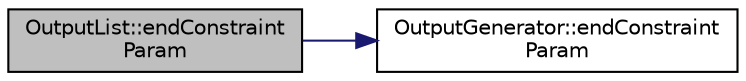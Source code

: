 digraph "OutputList::endConstraintParam"
{
 // LATEX_PDF_SIZE
  edge [fontname="Helvetica",fontsize="10",labelfontname="Helvetica",labelfontsize="10"];
  node [fontname="Helvetica",fontsize="10",shape=record];
  rankdir="LR";
  Node1 [label="OutputList::endConstraint\lParam",height=0.2,width=0.4,color="black", fillcolor="grey75", style="filled", fontcolor="black",tooltip=" "];
  Node1 -> Node2 [color="midnightblue",fontsize="10",style="solid",fontname="Helvetica"];
  Node2 [label="OutputGenerator::endConstraint\lParam",height=0.2,width=0.4,color="black", fillcolor="white", style="filled",URL="$classOutputGenerator.html#afacff7ea600037f0e6fc29207f06332e",tooltip=" "];
}
